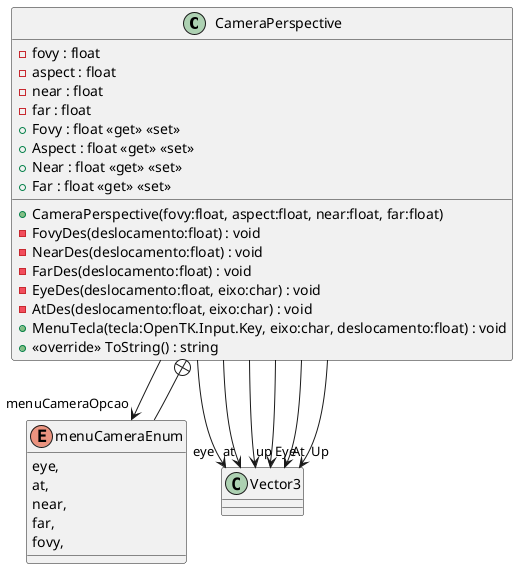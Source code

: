 @startuml
class CameraPerspective {
    - fovy : float
    - aspect : float
    - near : float
    - far : float
    + CameraPerspective(fovy:float, aspect:float, near:float, far:float)
    + Fovy : float <<get>> <<set>>
    + Aspect : float <<get>> <<set>>
    + Near : float <<get>> <<set>>
    + Far : float <<get>> <<set>>
    - FovyDes(deslocamento:float) : void
    - NearDes(deslocamento:float) : void
    - FarDes(deslocamento:float) : void
    - EyeDes(deslocamento:float, eixo:char) : void
    - AtDes(deslocamento:float, eixo:char) : void
    + MenuTecla(tecla:OpenTK.Input.Key, eixo:char, deslocamento:float) : void
    + <<override>> ToString() : string
}
enum menuCameraEnum {
    eye,
    at,
    near,
    far,
    fovy,
}
CameraPerspective --> "eye" Vector3
CameraPerspective --> "at" Vector3
CameraPerspective --> "up" Vector3
CameraPerspective --> "menuCameraOpcao" menuCameraEnum
CameraPerspective --> "Eye" Vector3
CameraPerspective --> "At" Vector3
CameraPerspective --> "Up" Vector3
CameraPerspective +-- menuCameraEnum
@enduml
